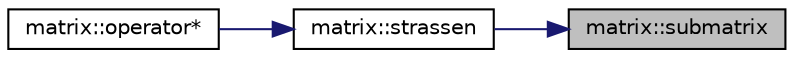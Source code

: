 digraph "matrix::submatrix"
{
 // LATEX_PDF_SIZE
  edge [fontname="Helvetica",fontsize="10",labelfontname="Helvetica",labelfontsize="10"];
  node [fontname="Helvetica",fontsize="10",shape=record];
  rankdir="RL";
  Node1 [label="matrix::submatrix",height=0.2,width=0.4,color="black", fillcolor="grey75", style="filled", fontcolor="black",tooltip="Alias of submatrix_ROI."];
  Node1 -> Node2 [dir="back",color="midnightblue",fontsize="10",style="solid",fontname="Helvetica"];
  Node2 [label="matrix::strassen",height=0.2,width=0.4,color="black", fillcolor="white", style="filled",URL="$classmatrix.html#a97a0414e6562fd53ee47d01fe20f04df",tooltip="Strassen algorithm for matrix multiplication."];
  Node2 -> Node3 [dir="back",color="midnightblue",fontsize="10",style="solid",fontname="Helvetica"];
  Node3 [label="matrix::operator*",height=0.2,width=0.4,color="black", fillcolor="white", style="filled",URL="$classmatrix.html#adf3572c9488824f48c85c80a10df8a80",tooltip="Matrix multiplication."];
}

